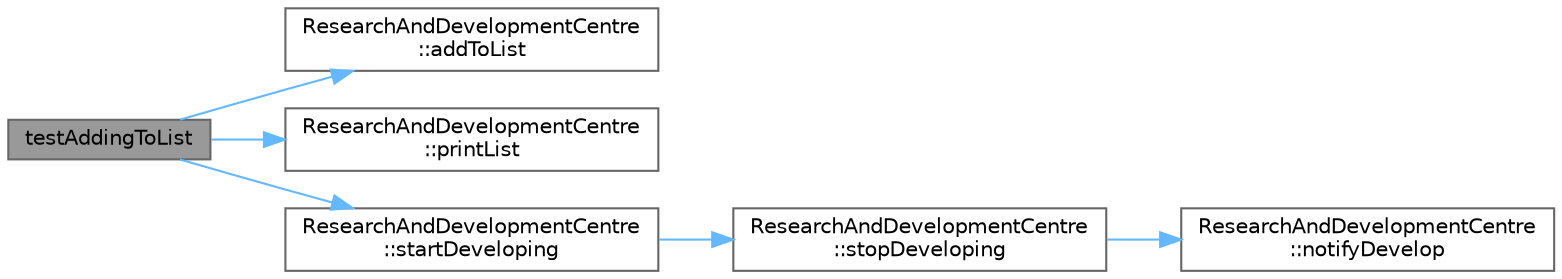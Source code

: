 digraph "testAddingToList"
{
 // LATEX_PDF_SIZE
  bgcolor="transparent";
  edge [fontname=Helvetica,fontsize=10,labelfontname=Helvetica,labelfontsize=10];
  node [fontname=Helvetica,fontsize=10,shape=box,height=0.2,width=0.4];
  rankdir="LR";
  Node1 [label="testAddingToList",height=0.2,width=0.4,color="gray40", fillcolor="grey60", style="filled", fontcolor="black",tooltip=" "];
  Node1 -> Node2 [color="steelblue1",style="solid"];
  Node2 [label="ResearchAndDevelopmentCentre\l::addToList",height=0.2,width=0.4,color="grey40", fillcolor="white", style="filled",URL="$class_research_and_development_centre.html#a057bbd7a3e9b01a9333f0c4d3a2b6bcf",tooltip=" "];
  Node1 -> Node3 [color="steelblue1",style="solid"];
  Node3 [label="ResearchAndDevelopmentCentre\l::printList",height=0.2,width=0.4,color="grey40", fillcolor="white", style="filled",URL="$class_research_and_development_centre.html#ab1d6529e168f19ba632da0acae810179",tooltip=" "];
  Node1 -> Node4 [color="steelblue1",style="solid"];
  Node4 [label="ResearchAndDevelopmentCentre\l::startDeveloping",height=0.2,width=0.4,color="grey40", fillcolor="white", style="filled",URL="$class_research_and_development_centre.html#a9dac8513173caa35aa4dea09aa80b348",tooltip=" "];
  Node4 -> Node5 [color="steelblue1",style="solid"];
  Node5 [label="ResearchAndDevelopmentCentre\l::stopDeveloping",height=0.2,width=0.4,color="grey40", fillcolor="white", style="filled",URL="$class_research_and_development_centre.html#a3958db0b7326aa3445ca78d858beddac",tooltip=" "];
  Node5 -> Node6 [color="steelblue1",style="solid"];
  Node6 [label="ResearchAndDevelopmentCentre\l::notifyDevelop",height=0.2,width=0.4,color="grey40", fillcolor="white", style="filled",URL="$class_research_and_development_centre.html#a586bdddf08acd7d03f37b9eb5a213776",tooltip=" "];
}
